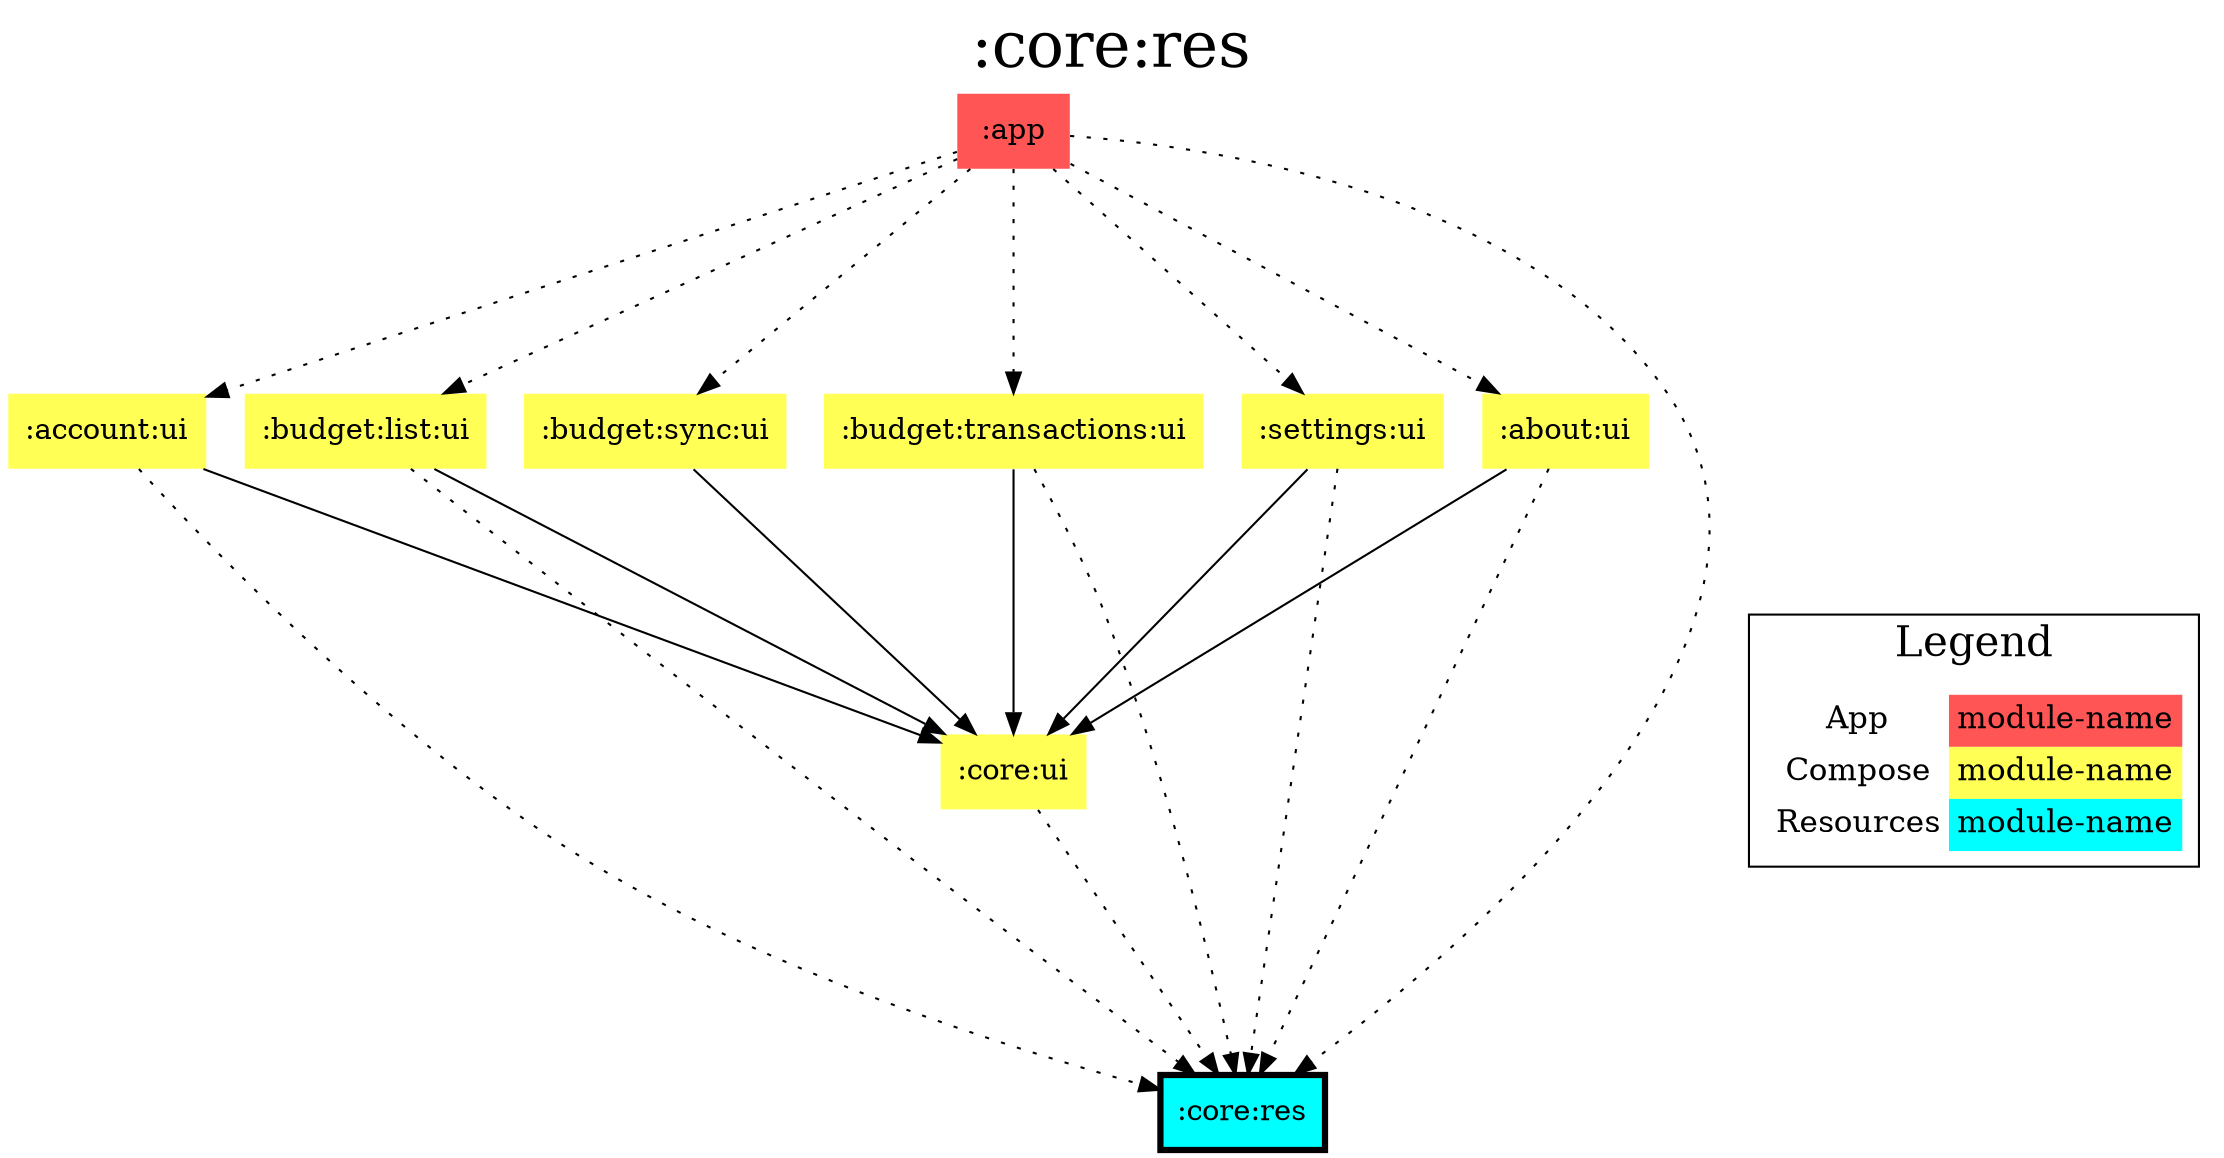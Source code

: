 digraph {
edge ["dir"="forward"]
graph ["dpi"="100","label"=":core:res","labelloc"="t","fontsize"="30","ranksep"="1.5","rankdir"="TB"]
node ["style"="filled"]
":about:ui" ["fillcolor"="#FFFF55","shape"="none"]
":account:ui" ["fillcolor"="#FFFF55","shape"="none"]
":app" ["fillcolor"="#FF5555","shape"="none"]
":budget:list:ui" ["fillcolor"="#FFFF55","shape"="none"]
":budget:sync:ui" ["fillcolor"="#FFFF55","shape"="none"]
":budget:transactions:ui" ["fillcolor"="#FFFF55","shape"="none"]
":core:res" ["fillcolor"="#00FFFF","color"="black","penwidth"="3","shape"="box"]
":core:ui" ["fillcolor"="#FFFF55","shape"="none"]
":settings:ui" ["fillcolor"="#FFFF55","shape"="none"]
{
edge ["dir"="none"]
graph ["rank"="same"]
":core:res"
}
":about:ui" -> ":core:res" ["style"="dotted"]
":about:ui" -> ":core:ui"
":account:ui" -> ":core:res" ["style"="dotted"]
":account:ui" -> ":core:ui"
":app" -> ":about:ui" ["style"="dotted"]
":app" -> ":account:ui" ["style"="dotted"]
":app" -> ":budget:list:ui" ["style"="dotted"]
":app" -> ":budget:sync:ui" ["style"="dotted"]
":app" -> ":budget:transactions:ui" ["style"="dotted"]
":app" -> ":core:res" ["style"="dotted"]
":app" -> ":settings:ui" ["style"="dotted"]
":budget:list:ui" -> ":core:res" ["style"="dotted"]
":budget:list:ui" -> ":core:ui"
":budget:sync:ui" -> ":core:ui"
":budget:transactions:ui" -> ":core:res" ["style"="dotted"]
":budget:transactions:ui" -> ":core:ui"
":core:ui" -> ":core:res" ["style"="dotted"]
":settings:ui" -> ":core:res" ["style"="dotted"]
":settings:ui" -> ":core:ui"
subgraph "cluster_legend" {
edge ["dir"="none"]
graph ["label"="Legend","fontsize"="20"]
"Legend" ["style"="filled","fillcolor"="#FFFFFF","shape"="none","margin"="0","fontsize"="15","label"=<
<TABLE BORDER="0" CELLBORDER="0" CELLSPACING="0" CELLPADDING="4">
<TR><TD>App</TD><TD BGCOLOR="#FF5555">module-name</TD></TR>
<TR><TD>Compose</TD><TD BGCOLOR="#FFFF55">module-name</TD></TR>
<TR><TD>Resources</TD><TD BGCOLOR="#00FFFF">module-name</TD></TR>
</TABLE>
>]
} -> ":core:res" ["style"="invis"]
}
